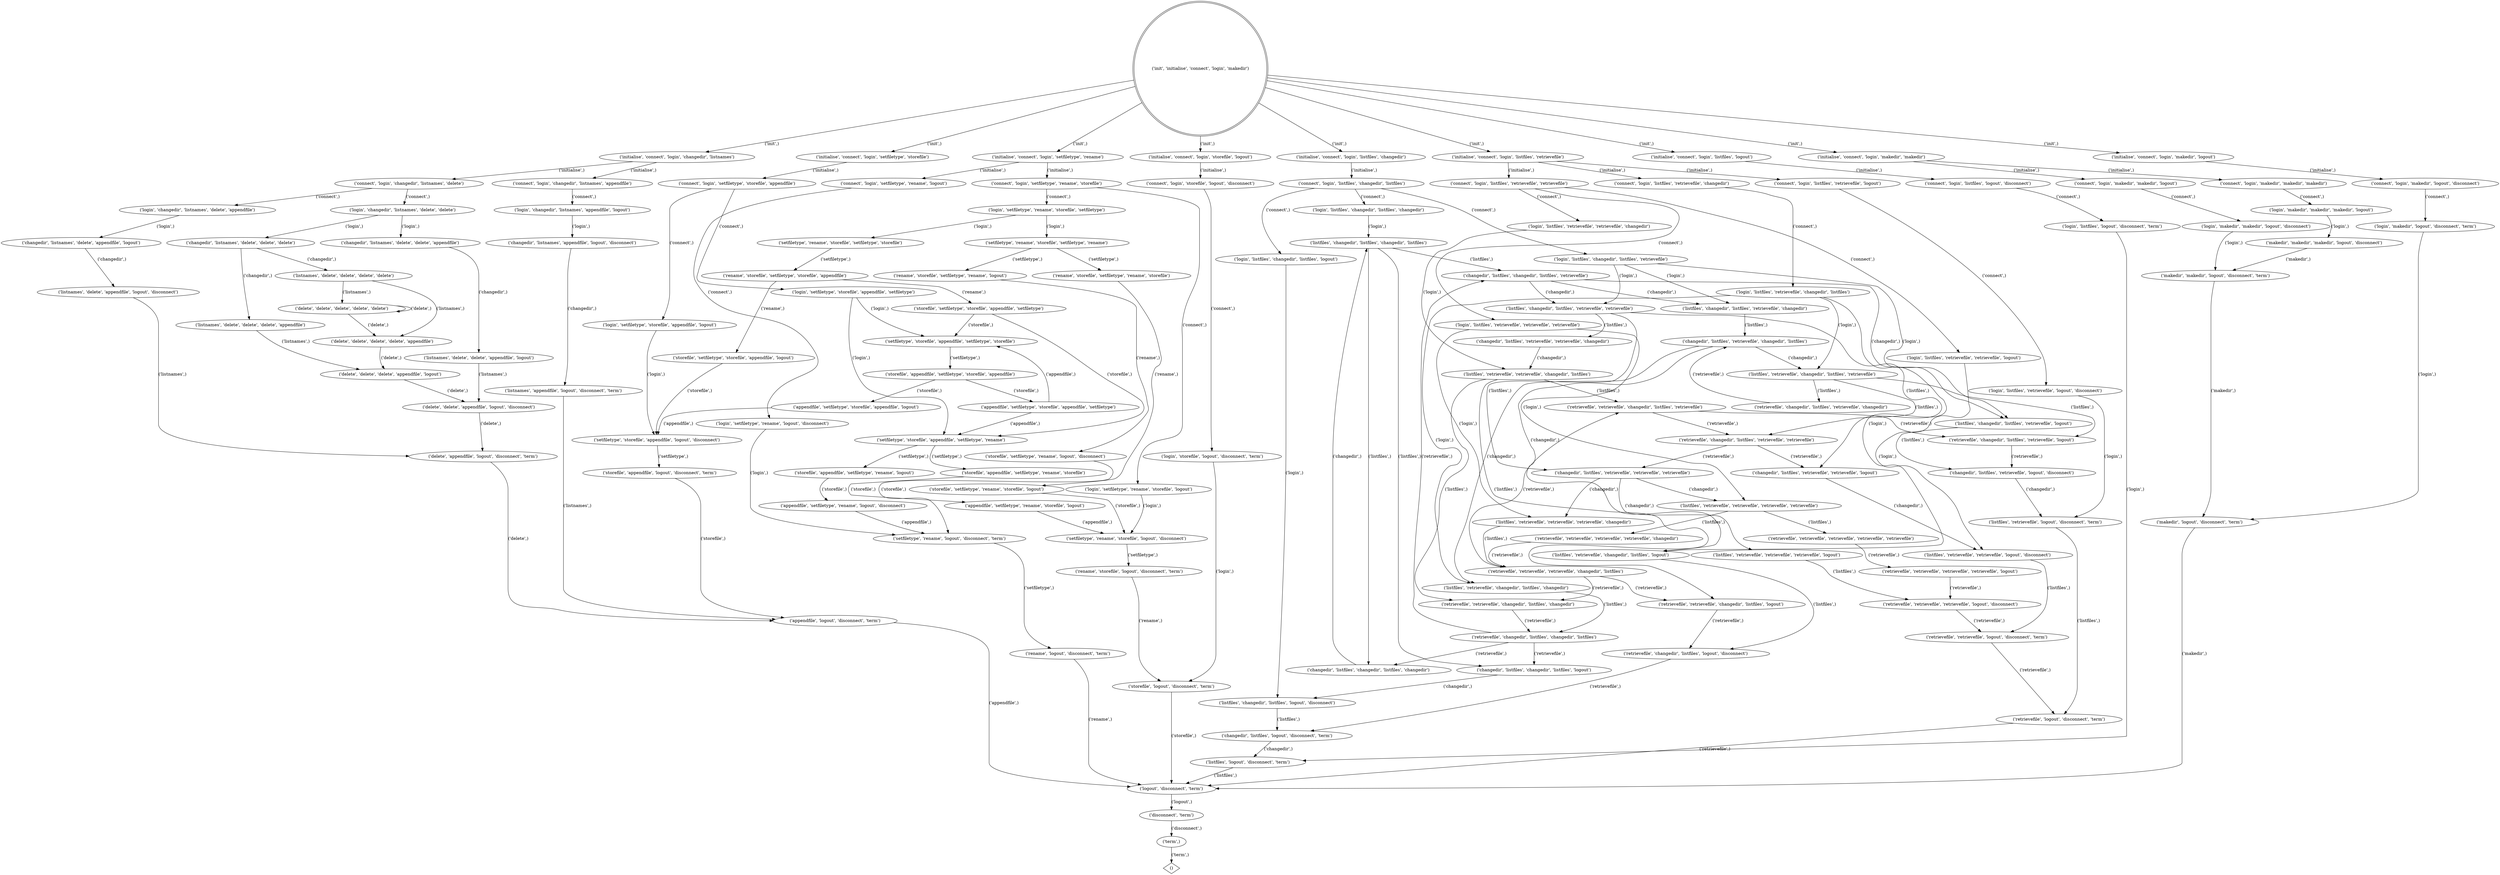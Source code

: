 digraph  {
0 [shape=doublecircle, label="('init', 'initialise', 'connect', 'login', 'makedir')"];
1 [label="('initialise', 'connect', 'login', 'changedir', 'listnames')"];
2 [label="('connect', 'login', 'changedir', 'listnames', 'delete')"];
3 [label="('login', 'changedir', 'listnames', 'delete', 'delete')"];
4 [label="('changedir', 'listnames', 'delete', 'delete', 'appendfile')"];
5 [label="('listnames', 'delete', 'delete', 'appendfile', 'logout')"];
6 [label="('delete', 'delete', 'appendfile', 'logout', 'disconnect')"];
7 [label="('delete', 'appendfile', 'logout', 'disconnect', 'term')"];
8 [label="('appendfile', 'logout', 'disconnect', 'term')"];
9 [label="('logout', 'disconnect', 'term')"];
10 [label="('disconnect', 'term')"];
11 [label="('term',)"];
13 [label="('initialise', 'connect', 'login', 'listfiles', 'logout')"];
14 [label="('connect', 'login', 'listfiles', 'logout', 'disconnect')"];
15 [label="('login', 'listfiles', 'logout', 'disconnect', 'term')"];
16 [label="('listfiles', 'logout', 'disconnect', 'term')"];
18 [label="('initialise', 'connect', 'login', 'setfiletype', 'rename')"];
19 [label="('connect', 'login', 'setfiletype', 'rename', 'logout')"];
20 [label="('login', 'setfiletype', 'rename', 'logout', 'disconnect')"];
21 [label="('setfiletype', 'rename', 'logout', 'disconnect', 'term')"];
22 [label="('rename', 'logout', 'disconnect', 'term')"];
23 [label="('initialise', 'connect', 'login', 'listfiles', 'changedir')"];
24 [label="('connect', 'login', 'listfiles', 'changedir', 'listfiles')"];
25 [label="('login', 'listfiles', 'changedir', 'listfiles', 'logout')"];
26 [label="('listfiles', 'changedir', 'listfiles', 'logout', 'disconnect')"];
27 [label="('changedir', 'listfiles', 'logout', 'disconnect', 'term')"];
29 [label="('initialise', 'connect', 'login', 'storefile', 'logout')"];
30 [label="('connect', 'login', 'storefile', 'logout', 'disconnect')"];
31 [label="('login', 'storefile', 'logout', 'disconnect', 'term')"];
32 [label="('storefile', 'logout', 'disconnect', 'term')"];
34 [label="('initialise', 'connect', 'login', 'makedir', 'logout')"];
35 [label="('connect', 'login', 'makedir', 'logout', 'disconnect')"];
36 [label="('login', 'makedir', 'logout', 'disconnect', 'term')"];
37 [label="('makedir', 'logout', 'disconnect', 'term')"];
38 [label="('changedir', 'listnames', 'delete', 'delete', 'delete')"];
39 [label="('listnames', 'delete', 'delete', 'delete', 'appendfile')"];
40 [label="('delete', 'delete', 'delete', 'appendfile', 'logout')"];
41 [label="('connect', 'login', 'changedir', 'listnames', 'appendfile')"];
42 [label="('login', 'changedir', 'listnames', 'appendfile', 'logout')"];
43 [label="('changedir', 'listnames', 'appendfile', 'logout', 'disconnect')"];
44 [label="('listnames', 'appendfile', 'logout', 'disconnect', 'term')"];
45 [label="('login', 'listfiles', 'changedir', 'listfiles', 'changedir')"];
46 [label="('listfiles', 'changedir', 'listfiles', 'changedir', 'listfiles')"];
47 [label="('changedir', 'listfiles', 'changedir', 'listfiles', 'changedir')"];
48 [label="('changedir', 'listfiles', 'changedir', 'listfiles', 'logout')"];
49 [label="('initialise', 'connect', 'login', 'listfiles', 'retrievefile')"];
50 [label="('connect', 'login', 'listfiles', 'retrievefile', 'changedir')"];
51 [label="('login', 'listfiles', 'retrievefile', 'changedir', 'listfiles')"];
52 [label="('listfiles', 'retrievefile', 'changedir', 'listfiles', 'changedir')"];
53 [label="('retrievefile', 'changedir', 'listfiles', 'changedir', 'listfiles')"];
54 [label="('login', 'changedir', 'listnames', 'delete', 'appendfile')"];
55 [label="('changedir', 'listnames', 'delete', 'appendfile', 'logout')"];
56 [label="('listnames', 'delete', 'appendfile', 'logout', 'disconnect')"];
57 [label="('initialise', 'connect', 'login', 'setfiletype', 'storefile')"];
58 [label="('connect', 'login', 'setfiletype', 'storefile', 'appendfile')"];
59 [label="('login', 'setfiletype', 'storefile', 'appendfile', 'logout')"];
60 [label="('setfiletype', 'storefile', 'appendfile', 'logout', 'disconnect')"];
61 [label="('storefile', 'appendfile', 'logout', 'disconnect', 'term')"];
62 [label="('connect', 'login', 'setfiletype', 'rename', 'storefile')"];
63 [label="('login', 'setfiletype', 'rename', 'storefile', 'setfiletype')"];
64 [label="('setfiletype', 'rename', 'storefile', 'setfiletype', 'rename')"];
65 [label="('rename', 'storefile', 'setfiletype', 'rename', 'logout')"];
66 [label="('storefile', 'setfiletype', 'rename', 'logout', 'disconnect')"];
67 [label="('login', 'listfiles', 'changedir', 'listfiles', 'retrievefile')"];
68 [label="('listfiles', 'changedir', 'listfiles', 'retrievefile', 'logout')"];
69 [label="('changedir', 'listfiles', 'retrievefile', 'logout', 'disconnect')"];
70 [label="('listfiles', 'retrievefile', 'logout', 'disconnect', 'term')"];
71 [label="('retrievefile', 'logout', 'disconnect', 'term')"];
72 [label="('connect', 'login', 'listfiles', 'retrievefile', 'logout')"];
73 [label="('login', 'listfiles', 'retrievefile', 'logout', 'disconnect')"];
74 [label="('listnames', 'delete', 'delete', 'delete', 'delete')"];
75 [label="('delete', 'delete', 'delete', 'delete', 'appendfile')"];
76 [label="('changedir', 'listfiles', 'changedir', 'listfiles', 'retrievefile')"];
77 [label="('listfiles', 'retrievefile', 'changedir', 'listfiles', 'logout')"];
78 [label="('retrievefile', 'changedir', 'listfiles', 'logout', 'disconnect')"];
79 [label="('initialise', 'connect', 'login', 'makedir', 'makedir')"];
80 [label="('connect', 'login', 'makedir', 'makedir', 'logout')"];
81 [label="('login', 'makedir', 'makedir', 'logout', 'disconnect')"];
82 [label="('makedir', 'makedir', 'logout', 'disconnect', 'term')"];
83 [label="('login', 'setfiletype', 'storefile', 'appendfile', 'setfiletype')"];
84 [label="('setfiletype', 'storefile', 'appendfile', 'setfiletype', 'rename')"];
85 [label="('storefile', 'appendfile', 'setfiletype', 'rename', 'storefile')"];
86 [label="('appendfile', 'setfiletype', 'rename', 'storefile', 'logout')"];
87 [label="('setfiletype', 'rename', 'storefile', 'logout', 'disconnect')"];
88 [label="('rename', 'storefile', 'logout', 'disconnect', 'term')"];
89 [label="('connect', 'login', 'listfiles', 'retrievefile', 'retrievefile')"];
90 [label="('login', 'listfiles', 'retrievefile', 'retrievefile', 'retrievefile')"];
91 [label="('listfiles', 'retrievefile', 'retrievefile', 'retrievefile', 'retrievefile')"];
92 [label="('retrievefile', 'retrievefile', 'retrievefile', 'retrievefile', 'changedir')"];
93 [label="('retrievefile', 'retrievefile', 'retrievefile', 'changedir', 'listfiles')"];
94 [label="('retrievefile', 'retrievefile', 'changedir', 'listfiles', 'changedir')"];
95 [label="('login', 'setfiletype', 'rename', 'storefile', 'logout')"];
96 [label="('connect', 'login', 'makedir', 'makedir', 'makedir')"];
97 [label="('login', 'makedir', 'makedir', 'makedir', 'logout')"];
98 [label="('makedir', 'makedir', 'makedir', 'logout', 'disconnect')"];
99 [label="('listfiles', 'changedir', 'listfiles', 'retrievefile', 'retrievefile')"];
100 [label="('changedir', 'listfiles', 'retrievefile', 'retrievefile', 'changedir')"];
101 [label="('listfiles', 'retrievefile', 'retrievefile', 'changedir', 'listfiles')"];
102 [label="('delete', 'delete', 'delete', 'delete', 'delete')"];
103 [label="('setfiletype', 'storefile', 'appendfile', 'setfiletype', 'storefile')"];
104 [label="('storefile', 'appendfile', 'setfiletype', 'storefile', 'appendfile')"];
105 [label="('appendfile', 'setfiletype', 'storefile', 'appendfile', 'logout')"];
106 [label="('listfiles', 'changedir', 'listfiles', 'retrievefile', 'changedir')"];
107 [label="('changedir', 'listfiles', 'retrievefile', 'changedir', 'listfiles')"];
108 [label="('setfiletype', 'rename', 'storefile', 'setfiletype', 'storefile')"];
109 [label="('rename', 'storefile', 'setfiletype', 'storefile', 'appendfile')"];
110 [label="('storefile', 'setfiletype', 'storefile', 'appendfile', 'logout')"];
111 [label="('changedir', 'listfiles', 'retrievefile', 'retrievefile', 'retrievefile')"];
112 [label="('retrievefile', 'retrievefile', 'retrievefile', 'retrievefile', 'retrievefile')"];
113 [label="('retrievefile', 'retrievefile', 'retrievefile', 'retrievefile', 'logout')"];
114 [label="('retrievefile', 'retrievefile', 'retrievefile', 'logout', 'disconnect')"];
115 [label="('retrievefile', 'retrievefile', 'logout', 'disconnect', 'term')"];
116 [label="('login', 'listfiles', 'retrievefile', 'retrievefile', 'changedir')"];
117 [label="('retrievefile', 'retrievefile', 'changedir', 'listfiles', 'logout')"];
118 [label="('listfiles', 'retrievefile', 'changedir', 'listfiles', 'retrievefile')"];
119 [label="('retrievefile', 'changedir', 'listfiles', 'retrievefile', 'changedir')"];
120 [label="('listfiles', 'retrievefile', 'retrievefile', 'retrievefile', 'changedir')"];
121 [label="('login', 'listfiles', 'retrievefile', 'retrievefile', 'logout')"];
122 [label="('listfiles', 'retrievefile', 'retrievefile', 'logout', 'disconnect')"];
123 [label="('changedir', 'listfiles', 'retrievefile', 'retrievefile', 'logout')"];
124 [label="('retrievefile', 'retrievefile', 'changedir', 'listfiles', 'retrievefile')"];
125 [label="('retrievefile', 'changedir', 'listfiles', 'retrievefile', 'logout')"];
126 [label="('retrievefile', 'changedir', 'listfiles', 'retrievefile', 'retrievefile')"];
127 [label="('listfiles', 'retrievefile', 'retrievefile', 'retrievefile', 'logout')"];
128 [label="('storefile', 'setfiletype', 'storefile', 'appendfile', 'setfiletype')"];
129 [label="('appendfile', 'setfiletype', 'storefile', 'appendfile', 'setfiletype')"];
130 [label="('storefile', 'appendfile', 'setfiletype', 'rename', 'logout')"];
131 [label="('appendfile', 'setfiletype', 'rename', 'logout', 'disconnect')"];
132 [label="('rename', 'storefile', 'setfiletype', 'rename', 'storefile')"];
133 [label="('storefile', 'setfiletype', 'rename', 'storefile', 'logout')"];
134 [shape=diamond, label="()"];
0 -> 1  [key=1, label="('init',)", weight=254];
0 -> 49  [key=16, label="('init',)", weight=73];
0 -> 13  [key=17, label="('init',)", weight=135];
0 -> 23  [key=18, label="('init',)", weight=127];
0 -> 57  [key=23, label="('init',)", weight=112];
0 -> 18  [key=24, label="('init',)", weight=89];
0 -> 29  [key=38, label="('init',)", weight=99];
0 -> 79  [key=43, label="('init',)", weight=14];
0 -> 34  [key=44, label="('init',)", weight=97];
1 -> 2  [key=2, label="('initialise',)", weight=137];
1 -> 41  [key=3, label="('initialise',)", weight=117];
2 -> 54  [key=4, label="('connect',)", weight=61];
2 -> 3  [key=5, label="('connect',)", weight=76];
3 -> 4  [key=6, label="('login',)", weight=30];
3 -> 38  [key=7, label="('login',)", weight=46];
4 -> 5  [key=8, label="('changedir',)", weight=30];
5 -> 6  [key=9, label="('listnames',)", weight=30];
6 -> 7  [key=10, label="('delete',)", weight=76];
7 -> 8  [key=11, label="('delete',)", weight=137];
8 -> 9  [key=12, label="('appendfile',)", weight=363];
9 -> 10  [key=13, label="('logout',)", weight=1000];
10 -> 11  [key=14, label="('disconnect',)", weight=1000];
11 -> 134  [key=15, label="('term',)", weight=1000];
13 -> 14  [key=19, label="('initialise',)", weight=135];
14 -> 15  [key=20, label="('connect',)", weight=135];
15 -> 16  [key=21, label="('login',)", weight=135];
16 -> 9  [key=22, label="('listfiles',)", weight=267];
18 -> 19  [key=25, label="('initialise',)", weight=39];
18 -> 62  [key=26, label="('initialise',)", weight=50];
19 -> 20  [key=27, label="('connect',)", weight=39];
20 -> 21  [key=28, label="('login',)", weight=39];
21 -> 22  [key=29, label="('setfiletype',)", weight=46];
22 -> 9  [key=30, label="('rename',)", weight=46];
23 -> 24  [key=31, label="('initialise',)", weight=127];
24 -> 45  [key=32, label="('connect',)", weight=50];
24 -> 25  [key=33, label="('connect',)", weight=47];
24 -> 67  [key=34, label="('connect',)", weight=30];
25 -> 26  [key=35, label="('login',)", weight=47];
26 -> 27  [key=36, label="('listfiles',)", weight=106];
27 -> 16  [key=37, label="('changedir',)", weight=132];
29 -> 30  [key=39, label="('initialise',)", weight=99];
30 -> 31  [key=40, label="('connect',)", weight=99];
31 -> 32  [key=41, label="('login',)", weight=99];
32 -> 9  [key=42, label="('storefile',)", weight=145];
34 -> 35  [key=45, label="('initialise',)", weight=97];
35 -> 36  [key=46, label="('connect',)", weight=97];
36 -> 37  [key=47, label="('login',)", weight=97];
37 -> 9  [key=48, label="('makedir',)", weight=111];
38 -> 74  [key=49, label="('changedir',)", weight=24];
38 -> 39  [key=50, label="('changedir',)", weight=22];
39 -> 40  [key=51, label="('listnames',)", weight=22];
40 -> 6  [key=52, label="('delete',)", weight=46];
41 -> 42  [key=53, label="('connect',)", weight=117];
42 -> 43  [key=54, label="('login',)", weight=117];
43 -> 44  [key=55, label="('changedir',)", weight=117];
44 -> 8  [key=56, label="('listnames',)", weight=117];
45 -> 46  [key=57, label="('login',)", weight=50];
46 -> 48  [key=58, label="('listfiles',)", weight=46];
46 -> 47  [key=59, label="('listfiles',)", weight=64];
46 -> 76  [key=60, label="('listfiles',)", weight=20];
47 -> 46  [key=61, label="('changedir',)", weight=80];
48 -> 26  [key=62, label="('changedir',)", weight=59];
49 -> 72  [key=63, label="('initialise',)", weight=30];
49 -> 50  [key=64, label="('initialise',)", weight=33];
49 -> 89  [key=65, label="('initialise',)", weight=10];
50 -> 51  [key=66, label="('connect',)", weight=33];
51 -> 118  [key=67, label="('login',)", weight=3];
51 -> 77  [key=68, label="('login',)", weight=13];
51 -> 52  [key=69, label="('login',)", weight=17];
52 -> 53  [key=70, label="('listfiles',)", weight=32];
53 -> 48  [key=71, label="('retrievefile',)", weight=13];
53 -> 47  [key=72, label="('retrievefile',)", weight=16];
53 -> 76  [key=73, label="('retrievefile',)", weight=10];
54 -> 55  [key=74, label="('login',)", weight=61];
55 -> 56  [key=75, label="('changedir',)", weight=61];
56 -> 7  [key=76, label="('listnames',)", weight=61];
57 -> 58  [key=77, label="('initialise',)", weight=112];
58 -> 59  [key=78, label="('connect',)", weight=95];
58 -> 83  [key=79, label="('connect',)", weight=17];
59 -> 60  [key=80, label="('login',)", weight=95];
60 -> 61  [key=81, label="('setfiletype',)", weight=109];
61 -> 8  [key=82, label="('storefile',)", weight=109];
62 -> 95  [key=83, label="('connect',)", weight=40];
62 -> 63  [key=84, label="('connect',)", weight=10];
63 -> 108  [key=85, label="('login',)", weight=6];
63 -> 64  [key=86, label="('login',)", weight=4];
64 -> 132  [key=87, label="('setfiletype',)", weight=1];
64 -> 65  [key=88, label="('setfiletype',)", weight=3];
65 -> 66  [key=89, label="('rename',)", weight=3];
66 -> 21  [key=90, label="('storefile',)", weight=3];
67 -> 99  [key=91, label="('login',)", weight=6];
67 -> 68  [key=92, label="('login',)", weight=13];
67 -> 106  [key=93, label="('login',)", weight=11];
68 -> 69  [key=94, label="('listfiles',)", weight=24];
69 -> 70  [key=95, label="('changedir',)", weight=28];
70 -> 71  [key=96, label="('listfiles',)", weight=58];
71 -> 9  [key=97, label="('retrievefile',)", weight=68];
72 -> 73  [key=98, label="('connect',)", weight=30];
73 -> 70  [key=99, label="('login',)", weight=30];
74 -> 102  [key=100, label="('listnames',)", weight=15];
74 -> 75  [key=101, label="('listnames',)", weight=9];
75 -> 40  [key=102, label="('delete',)", weight=24];
76 -> 106  [key=103, label="('changedir',)", weight=12];
76 -> 68  [key=104, label="('changedir',)", weight=11];
76 -> 99  [key=105, label="('changedir',)", weight=7];
77 -> 78  [key=106, label="('listfiles',)", weight=20];
78 -> 27  [key=107, label="('retrievefile',)", weight=26];
79 -> 80  [key=108, label="('initialise',)", weight=9];
79 -> 96  [key=109, label="('initialise',)", weight=5];
80 -> 81  [key=110, label="('connect',)", weight=9];
81 -> 82  [key=111, label="('login',)", weight=9];
82 -> 37  [key=112, label="('makedir',)", weight=14];
83 -> 84  [key=113, label="('login',)", weight=7];
83 -> 103  [key=114, label="('login',)", weight=10];
84 -> 130  [key=115, label="('setfiletype',)", weight=4];
84 -> 85  [key=116, label="('setfiletype',)", weight=5];
85 -> 86  [key=117, label="('storefile',)", weight=5];
86 -> 87  [key=118, label="('appendfile',)", weight=5];
87 -> 88  [key=119, label="('setfiletype',)", weight=46];
88 -> 32  [key=120, label="('rename',)", weight=46];
89 -> 90  [key=121, label="('connect',)", weight=2];
89 -> 121  [key=122, label="('connect',)", weight=3];
89 -> 116  [key=123, label="('connect',)", weight=5];
90 -> 91  [key=124, label="('login',)", weight=1];
90 -> 120  [key=125, label="('login',)", weight=1];
91 -> 112  [key=126, label="('listfiles',)", weight=1];
91 -> 92  [key=127, label="('listfiles',)", weight=2];
92 -> 93  [key=128, label="('retrievefile',)", weight=2];
93 -> 117  [key=129, label="('retrievefile',)", weight=1];
93 -> 94  [key=130, label="('retrievefile',)", weight=3];
93 -> 124  [key=131, label="('retrievefile',)", weight=1];
94 -> 53  [key=132, label="('retrievefile',)", weight=7];
95 -> 87  [key=133, label="('login',)", weight=40];
96 -> 97  [key=134, label="('connect',)", weight=5];
97 -> 98  [key=135, label="('login',)", weight=5];
98 -> 82  [key=136, label="('makedir',)", weight=5];
99 -> 123  [key=137, label="('listfiles',)", weight=4];
99 -> 100  [key=138, label="('listfiles',)", weight=5];
99 -> 111  [key=139, label="('listfiles',)", weight=4];
100 -> 101  [key=140, label="('changedir',)", weight=5];
101 -> 117  [key=141, label="('listfiles',)", weight=5];
101 -> 94  [key=142, label="('listfiles',)", weight=4];
101 -> 124  [key=143, label="('listfiles',)", weight=1];
102 -> 102  [key=144, label="('delete',)", weight=17];
102 -> 75  [key=145, label="('delete',)", weight=15];
103 -> 104  [key=146, label="('setfiletype',)", weight=13];
104 -> 129  [key=147, label="('storefile',)", weight=2];
104 -> 105  [key=148, label="('storefile',)", weight=11];
105 -> 60  [key=149, label="('appendfile',)", weight=11];
106 -> 107  [key=150, label="('listfiles',)", weight=23];
107 -> 118  [key=151, label="('changedir',)", weight=4];
107 -> 77  [key=152, label="('changedir',)", weight=7];
107 -> 52  [key=153, label="('changedir',)", weight=15];
108 -> 109  [key=154, label="('setfiletype',)", weight=6];
109 -> 110  [key=155, label="('rename',)", weight=3];
109 -> 128  [key=156, label="('rename',)", weight=3];
110 -> 60  [key=157, label="('storefile',)", weight=3];
111 -> 127  [key=158, label="('changedir',)", weight=1];
111 -> 91  [key=159, label="('changedir',)", weight=2];
111 -> 120  [key=160, label="('changedir',)", weight=2];
112 -> 113  [key=161, label="('retrievefile',)", weight=1];
113 -> 114  [key=162, label="('retrievefile',)", weight=1];
114 -> 115  [key=163, label="('retrievefile',)", weight=2];
115 -> 71  [key=164, label="('retrievefile',)", weight=10];
116 -> 101  [key=165, label="('login',)", weight=5];
117 -> 78  [key=166, label="('retrievefile',)", weight=6];
118 -> 125  [key=167, label="('listfiles',)", weight=3];
118 -> 119  [key=168, label="('listfiles',)", weight=3];
118 -> 126  [key=169, label="('listfiles',)", weight=1];
119 -> 107  [key=170, label="('retrievefile',)", weight=3];
120 -> 93  [key=171, label="('listfiles',)", weight=3];
121 -> 122  [key=172, label="('login',)", weight=3];
122 -> 115  [key=173, label="('listfiles',)", weight=8];
123 -> 122  [key=174, label="('changedir',)", weight=5];
124 -> 125  [key=175, label="('retrievefile',)", weight=1];
124 -> 126  [key=176, label="('retrievefile',)", weight=1];
125 -> 69  [key=177, label="('retrievefile',)", weight=4];
126 -> 123  [key=178, label="('retrievefile',)", weight=1];
126 -> 111  [key=179, label="('retrievefile',)", weight=1];
127 -> 114  [key=180, label="('listfiles',)", weight=1];
128 -> 84  [key=181, label="('storefile',)", weight=1];
128 -> 103  [key=182, label="('storefile',)", weight=2];
129 -> 84  [key=183, label="('appendfile',)", weight=1];
129 -> 103  [key=184, label="('appendfile',)", weight=1];
130 -> 131  [key=185, label="('storefile',)", weight=4];
131 -> 21  [key=186, label="('appendfile',)", weight=4];
132 -> 133  [key=187, label="('rename',)", weight=1];
133 -> 87  [key=188, label="('storefile',)", weight=1];
}
